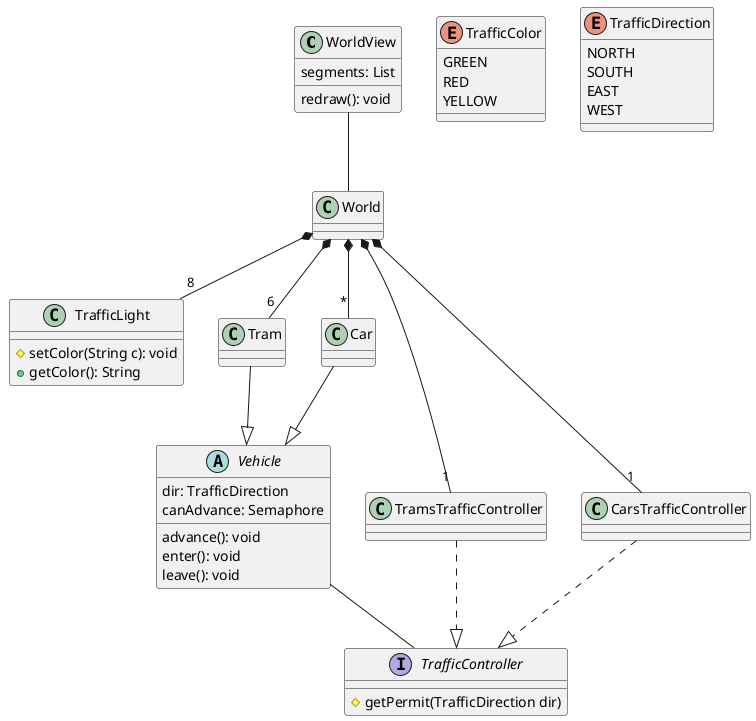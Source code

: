 @startuml tramway

class WorldView {
  segments: List
  
  redraw(): void
}
WorldView -- World

class World {}
World *-- "8" TrafficLight
World *-- "6" Tram
World *-- "*" Car
World *-- "1" TramsTrafficController
World *-- "1" CarsTrafficController

abstract class Vehicle {
  dir: TrafficDirection
  canAdvance: Semaphore

  advance(): void
  enter(): void
  leave(): void
}
class Tram {}
class Car {}
Tram --|> Vehicle
Car --|> Vehicle
Vehicle -- TrafficController

interface TrafficController {
  # getPermit(TrafficDirection dir)
}

class TramsTrafficController {}
TramsTrafficController ..|> TrafficController

class CarsTrafficController {}
CarsTrafficController ..|> TrafficController

class TrafficLight {
  # setColor(String c): void
  + getColor(): String
}

enum TrafficColor {
  GREEN
  RED
  YELLOW
}

enum TrafficDirection {
  NORTH
  SOUTH
  EAST
  WEST
}

@enduml
